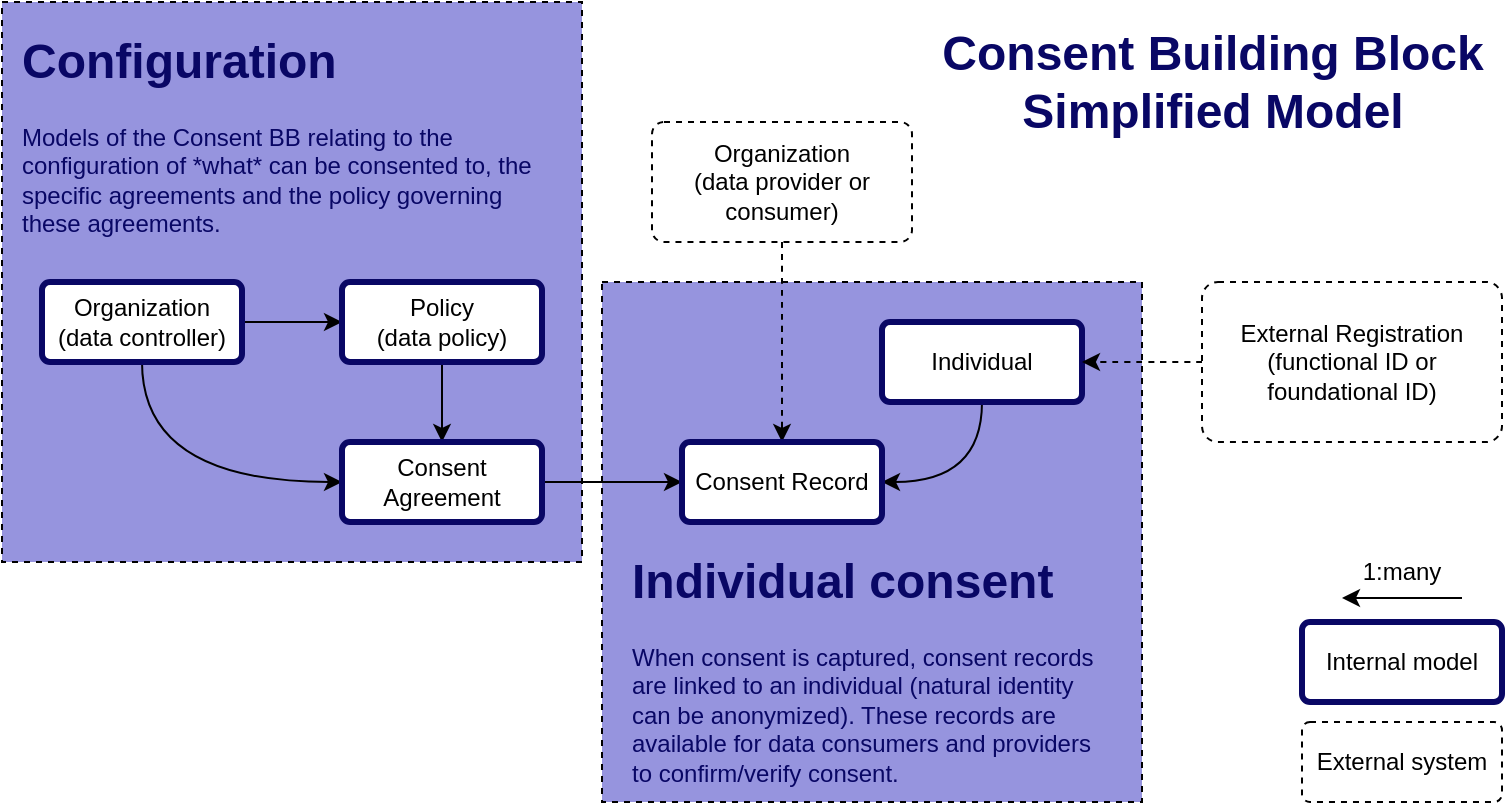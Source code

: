 <mxfile version="21.0.1" type="device"><diagram id="R2lEEEUBdFMjLlhIrx00" name="Page-1"><mxGraphModel dx="1120" dy="700" grid="1" gridSize="10" guides="1" tooltips="1" connect="1" arrows="1" fold="1" page="1" pageScale="1" pageWidth="850" pageHeight="1100" math="0" shadow="0" extFonts="Permanent Marker^https://fonts.googleapis.com/css?family=Permanent+Marker"><root><mxCell id="0"/><mxCell id="1" parent="0"/><mxCell id="GybCl5w8vhItavz9TYpU-22" value="" style="rounded=0;whiteSpace=wrap;html=1;dashed=1;strokeColor=#000000;strokeWidth=1;fillColor=#9694DE;" parent="1" vertex="1"><mxGeometry x="330" y="260" width="270" height="260" as="geometry"/></mxCell><mxCell id="GybCl5w8vhItavz9TYpU-20" value="" style="rounded=0;whiteSpace=wrap;html=1;dashed=1;strokeColor=#000000;strokeWidth=1;fillColor=#9694DE;" parent="1" vertex="1"><mxGeometry x="30" y="120" width="290" height="280" as="geometry"/></mxCell><mxCell id="GybCl5w8vhItavz9TYpU-8" style="edgeStyle=orthogonalEdgeStyle;rounded=0;orthogonalLoop=1;jettySize=auto;html=1;entryX=0;entryY=0.5;entryDx=0;entryDy=0;" parent="1" source="GybCl5w8vhItavz9TYpU-1" target="GybCl5w8vhItavz9TYpU-2" edge="1"><mxGeometry relative="1" as="geometry"/></mxCell><mxCell id="GybCl5w8vhItavz9TYpU-13" style="edgeStyle=orthogonalEdgeStyle;curved=1;rounded=0;orthogonalLoop=1;jettySize=auto;html=1;exitX=0.5;exitY=1;exitDx=0;exitDy=0;entryX=0;entryY=0.5;entryDx=0;entryDy=0;" parent="1" source="GybCl5w8vhItavz9TYpU-1" target="GybCl5w8vhItavz9TYpU-3" edge="1"><mxGeometry relative="1" as="geometry"><mxPoint x="120" y="350" as="targetPoint"/></mxGeometry></mxCell><mxCell id="GybCl5w8vhItavz9TYpU-1" value="Organization&lt;br&gt;(data controller)" style="rounded=1;arcSize=10;whiteSpace=wrap;html=1;align=center;strokeWidth=3;strokeColor=#090765;" parent="1" vertex="1"><mxGeometry x="50" y="260" width="100" height="40" as="geometry"/></mxCell><mxCell id="GybCl5w8vhItavz9TYpU-10" style="edgeStyle=orthogonalEdgeStyle;rounded=0;orthogonalLoop=1;jettySize=auto;html=1;entryX=0.5;entryY=0;entryDx=0;entryDy=0;curved=1;" parent="1" source="GybCl5w8vhItavz9TYpU-2" target="GybCl5w8vhItavz9TYpU-3" edge="1"><mxGeometry relative="1" as="geometry"/></mxCell><mxCell id="GybCl5w8vhItavz9TYpU-2" value="Policy&lt;br&gt;(data policy)" style="rounded=1;arcSize=10;whiteSpace=wrap;html=1;align=center;strokeWidth=3;strokeColor=#090765;" parent="1" vertex="1"><mxGeometry x="200" y="260" width="100" height="40" as="geometry"/></mxCell><mxCell id="GybCl5w8vhItavz9TYpU-14" style="edgeStyle=orthogonalEdgeStyle;curved=1;rounded=0;orthogonalLoop=1;jettySize=auto;html=1;exitX=1;exitY=0.5;exitDx=0;exitDy=0;entryX=0;entryY=0.5;entryDx=0;entryDy=0;" parent="1" source="GybCl5w8vhItavz9TYpU-3" target="GybCl5w8vhItavz9TYpU-6" edge="1"><mxGeometry relative="1" as="geometry"/></mxCell><mxCell id="GybCl5w8vhItavz9TYpU-3" value="Consent Agreement" style="rounded=1;arcSize=10;whiteSpace=wrap;html=1;align=center;strokeWidth=3;strokeColor=#090765;" parent="1" vertex="1"><mxGeometry x="200" y="340" width="100" height="40" as="geometry"/></mxCell><mxCell id="GybCl5w8vhItavz9TYpU-17" style="edgeStyle=orthogonalEdgeStyle;curved=1;rounded=0;orthogonalLoop=1;jettySize=auto;html=1;exitX=0.5;exitY=1;exitDx=0;exitDy=0;entryX=0.5;entryY=0;entryDx=0;entryDy=0;dashed=1;" parent="1" source="GybCl5w8vhItavz9TYpU-4" target="GybCl5w8vhItavz9TYpU-6" edge="1"><mxGeometry relative="1" as="geometry"/></mxCell><mxCell id="GybCl5w8vhItavz9TYpU-4" value="Organization&lt;br&gt;(data provider or consumer)" style="rounded=1;arcSize=10;whiteSpace=wrap;html=1;align=center;dashed=1;" parent="1" vertex="1"><mxGeometry x="355" y="180" width="130" height="60" as="geometry"/></mxCell><mxCell id="GybCl5w8vhItavz9TYpU-15" style="edgeStyle=orthogonalEdgeStyle;curved=1;rounded=0;orthogonalLoop=1;jettySize=auto;html=1;exitX=0.5;exitY=1;exitDx=0;exitDy=0;entryX=1;entryY=0.5;entryDx=0;entryDy=0;" parent="1" source="GybCl5w8vhItavz9TYpU-5" target="GybCl5w8vhItavz9TYpU-6" edge="1"><mxGeometry relative="1" as="geometry"/></mxCell><mxCell id="GybCl5w8vhItavz9TYpU-5" value="Individual" style="rounded=1;arcSize=10;whiteSpace=wrap;html=1;align=center;strokeWidth=3;strokeColor=#090765;" parent="1" vertex="1"><mxGeometry x="470" y="280" width="100" height="40" as="geometry"/></mxCell><mxCell id="GybCl5w8vhItavz9TYpU-6" value="Consent Record" style="rounded=1;arcSize=10;whiteSpace=wrap;html=1;align=center;strokeWidth=3;strokeColor=#090765;" parent="1" vertex="1"><mxGeometry x="370" y="340" width="100" height="40" as="geometry"/></mxCell><mxCell id="GybCl5w8vhItavz9TYpU-16" style="edgeStyle=orthogonalEdgeStyle;curved=1;rounded=0;orthogonalLoop=1;jettySize=auto;html=1;exitX=0;exitY=0.5;exitDx=0;exitDy=0;entryX=1;entryY=0.5;entryDx=0;entryDy=0;dashed=1;" parent="1" source="GybCl5w8vhItavz9TYpU-7" target="GybCl5w8vhItavz9TYpU-5" edge="1"><mxGeometry relative="1" as="geometry"/></mxCell><mxCell id="GybCl5w8vhItavz9TYpU-7" value="External Registration&lt;br&gt;(functional ID or foundational ID)" style="rounded=1;arcSize=10;whiteSpace=wrap;html=1;align=center;dashed=1;" parent="1" vertex="1"><mxGeometry x="630" y="260" width="150" height="80" as="geometry"/></mxCell><mxCell id="GybCl5w8vhItavz9TYpU-18" value="&lt;div&gt;External system&lt;/div&gt;" style="rounded=1;arcSize=10;whiteSpace=wrap;html=1;align=center;dashed=1;strokeColor=#000000;strokeWidth=1;" parent="1" vertex="1"><mxGeometry x="680" y="480" width="100" height="40" as="geometry"/></mxCell><mxCell id="GybCl5w8vhItavz9TYpU-19" value="Internal model" style="rounded=1;arcSize=10;whiteSpace=wrap;html=1;align=center;strokeWidth=3;strokeColor=#090765;" parent="1" vertex="1"><mxGeometry x="680" y="430" width="100" height="40" as="geometry"/></mxCell><mxCell id="GybCl5w8vhItavz9TYpU-21" value="&lt;h1&gt;Configuration&lt;/h1&gt;&lt;p&gt;Models of the Consent BB relating to the configuration of *what* can be consented to, the specific agreements and the policy governing these agreements.&lt;br&gt;&lt;/p&gt;" style="text;html=1;strokeColor=none;fillColor=none;spacing=5;spacingTop=-20;whiteSpace=wrap;overflow=hidden;rounded=0;dashed=1;fontColor=#090765;" parent="1" vertex="1"><mxGeometry x="35" y="130" width="280" height="120" as="geometry"/></mxCell><mxCell id="GybCl5w8vhItavz9TYpU-23" value="&lt;h1&gt;Individual consent&lt;br&gt;&lt;/h1&gt;&lt;p&gt;When consent is captured, consent records are linked to an individual (natural identity can be anonymized). These records are available for data consumers and providers  to confirm/verify consent.&lt;br&gt;&lt;/p&gt;" style="text;html=1;strokeColor=none;fillColor=none;spacing=5;spacingTop=-20;whiteSpace=wrap;overflow=hidden;rounded=0;dashed=1;fontColor=#090765;" parent="1" vertex="1"><mxGeometry x="340" y="390" width="250" height="130" as="geometry"/></mxCell><mxCell id="GybCl5w8vhItavz9TYpU-24" value="Consent Building Block&lt;br&gt;Simplified Model" style="text;strokeColor=none;fillColor=none;html=1;fontSize=24;fontStyle=1;verticalAlign=middle;align=center;dashed=1;fontColor=#090765;" parent="1" vertex="1"><mxGeometry x="490" y="130" width="290" height="60" as="geometry"/></mxCell><mxCell id="GybCl5w8vhItavz9TYpU-25" value="" style="endArrow=classic;html=1;rounded=0;curved=1;" parent="1" edge="1"><mxGeometry width="50" height="50" relative="1" as="geometry"><mxPoint x="760" y="418" as="sourcePoint"/><mxPoint x="700" y="418" as="targetPoint"/></mxGeometry></mxCell><mxCell id="GybCl5w8vhItavz9TYpU-26" value="1:many" style="text;html=1;strokeColor=none;fillColor=none;align=center;verticalAlign=middle;whiteSpace=wrap;rounded=0;dashed=1;" parent="1" vertex="1"><mxGeometry x="700" y="390" width="60" height="30" as="geometry"/></mxCell><mxCell id="GybCl5w8vhItavz9TYpU-27" style="edgeStyle=orthogonalEdgeStyle;curved=1;rounded=0;orthogonalLoop=1;jettySize=auto;html=1;exitX=0.5;exitY=1;exitDx=0;exitDy=0;" parent="1" source="GybCl5w8vhItavz9TYpU-26" target="GybCl5w8vhItavz9TYpU-26" edge="1"><mxGeometry relative="1" as="geometry"/></mxCell></root></mxGraphModel></diagram></mxfile>